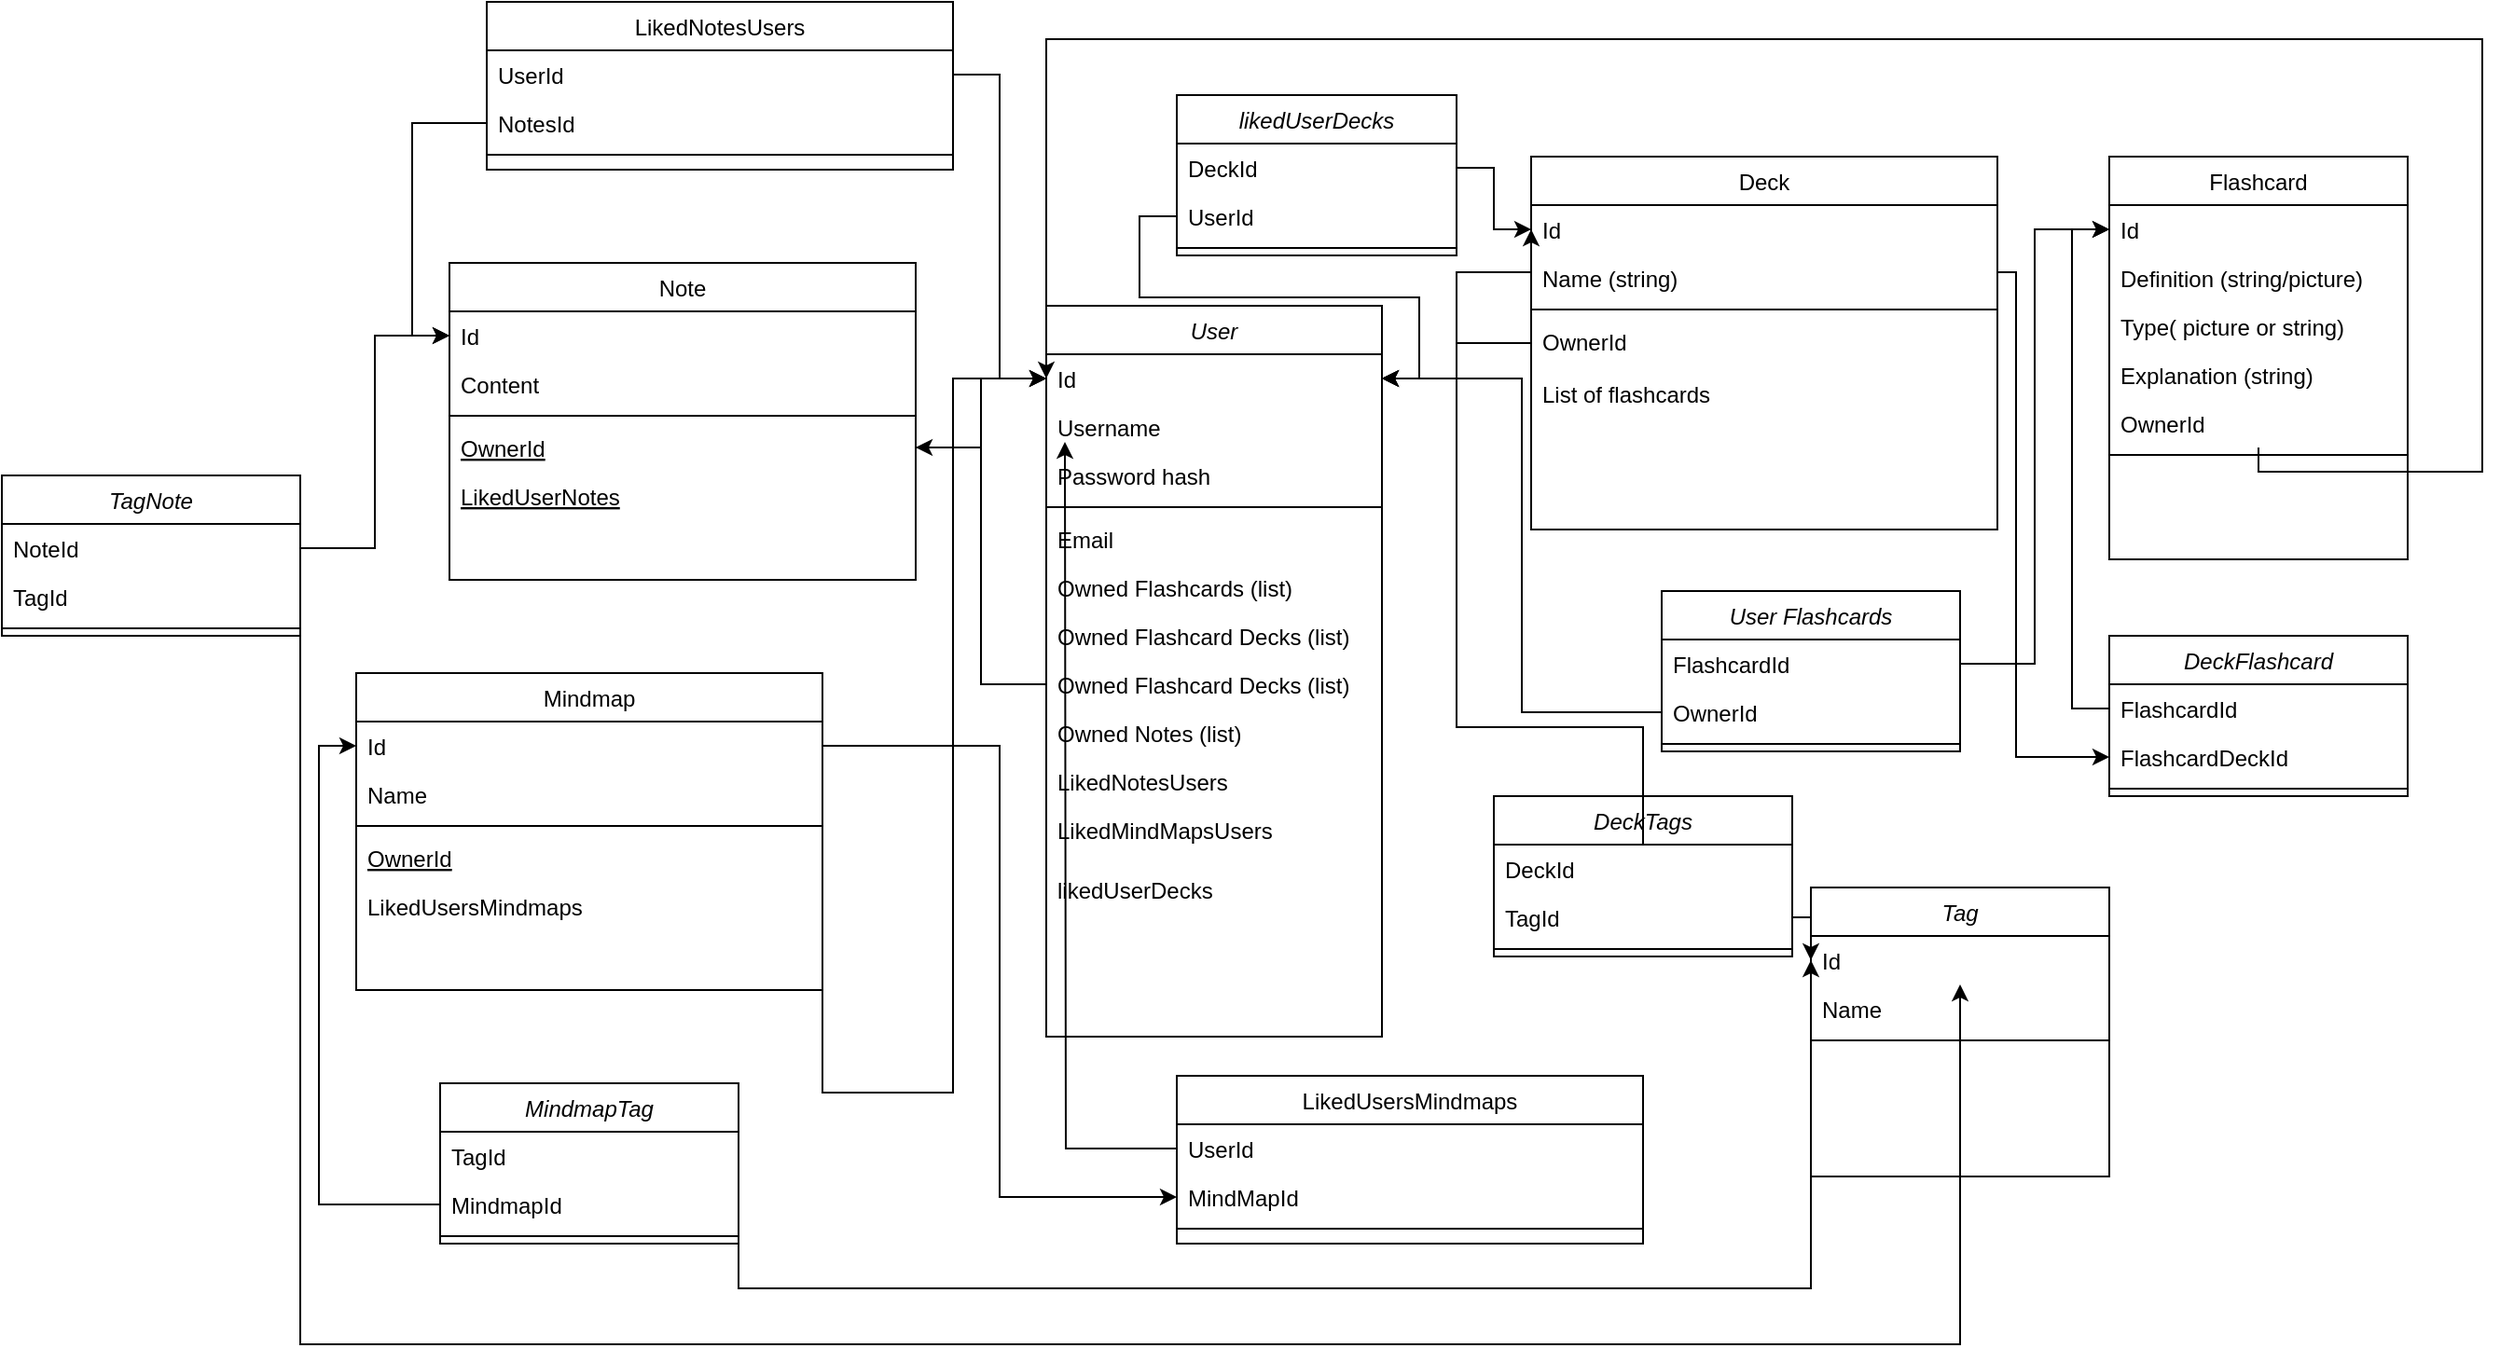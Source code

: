 <mxfile version="22.0.4" type="device">
  <diagram id="C5RBs43oDa-KdzZeNtuy" name="Page-1">
    <mxGraphModel dx="2059" dy="481" grid="1" gridSize="10" guides="1" tooltips="1" connect="1" arrows="1" fold="1" page="1" pageScale="1" pageWidth="827" pageHeight="1169" math="0" shadow="0">
      <root>
        <mxCell id="WIyWlLk6GJQsqaUBKTNV-0" />
        <mxCell id="WIyWlLk6GJQsqaUBKTNV-1" parent="WIyWlLk6GJQsqaUBKTNV-0" />
        <mxCell id="zkfFHV4jXpPFQw0GAbJ--0" value="User" style="swimlane;fontStyle=2;align=center;verticalAlign=top;childLayout=stackLayout;horizontal=1;startSize=26;horizontalStack=0;resizeParent=1;resizeLast=0;collapsible=1;marginBottom=0;rounded=0;shadow=0;strokeWidth=1;" parent="WIyWlLk6GJQsqaUBKTNV-1" vertex="1">
          <mxGeometry x="-30" y="273" width="180" height="392" as="geometry">
            <mxRectangle x="230" y="140" width="160" height="26" as="alternateBounds" />
          </mxGeometry>
        </mxCell>
        <mxCell id="zkfFHV4jXpPFQw0GAbJ--1" value="Id" style="text;align=left;verticalAlign=top;spacingLeft=4;spacingRight=4;overflow=hidden;rotatable=0;points=[[0,0.5],[1,0.5]];portConstraint=eastwest;" parent="zkfFHV4jXpPFQw0GAbJ--0" vertex="1">
          <mxGeometry y="26" width="180" height="26" as="geometry" />
        </mxCell>
        <mxCell id="zkfFHV4jXpPFQw0GAbJ--2" value="Username" style="text;align=left;verticalAlign=top;spacingLeft=4;spacingRight=4;overflow=hidden;rotatable=0;points=[[0,0.5],[1,0.5]];portConstraint=eastwest;rounded=0;shadow=0;html=0;" parent="zkfFHV4jXpPFQw0GAbJ--0" vertex="1">
          <mxGeometry y="52" width="180" height="26" as="geometry" />
        </mxCell>
        <mxCell id="MSj0FXOTKqocNX897HKU-66" value="Password hash&#xa;" style="text;align=left;verticalAlign=top;spacingLeft=4;spacingRight=4;overflow=hidden;rotatable=0;points=[[0,0.5],[1,0.5]];portConstraint=eastwest;rounded=0;shadow=0;html=0;" vertex="1" parent="zkfFHV4jXpPFQw0GAbJ--0">
          <mxGeometry y="78" width="180" height="26" as="geometry" />
        </mxCell>
        <mxCell id="zkfFHV4jXpPFQw0GAbJ--4" value="" style="line;html=1;strokeWidth=1;align=left;verticalAlign=middle;spacingTop=-1;spacingLeft=3;spacingRight=3;rotatable=0;labelPosition=right;points=[];portConstraint=eastwest;" parent="zkfFHV4jXpPFQw0GAbJ--0" vertex="1">
          <mxGeometry y="104" width="180" height="8" as="geometry" />
        </mxCell>
        <mxCell id="MSj0FXOTKqocNX897HKU-65" value="Email" style="text;align=left;verticalAlign=top;spacingLeft=4;spacingRight=4;overflow=hidden;rotatable=0;points=[[0,0.5],[1,0.5]];portConstraint=eastwest;rounded=0;shadow=0;html=0;" vertex="1" parent="zkfFHV4jXpPFQw0GAbJ--0">
          <mxGeometry y="112" width="180" height="26" as="geometry" />
        </mxCell>
        <mxCell id="zkfFHV4jXpPFQw0GAbJ--3" value="Owned Flashcards (list)" style="text;align=left;verticalAlign=top;spacingLeft=4;spacingRight=4;overflow=hidden;rotatable=0;points=[[0,0.5],[1,0.5]];portConstraint=eastwest;rounded=0;shadow=0;html=0;" parent="zkfFHV4jXpPFQw0GAbJ--0" vertex="1">
          <mxGeometry y="138" width="180" height="26" as="geometry" />
        </mxCell>
        <mxCell id="MSj0FXOTKqocNX897HKU-31" value="Owned Flashcard Decks (list)" style="text;align=left;verticalAlign=top;spacingLeft=4;spacingRight=4;overflow=hidden;rotatable=0;points=[[0,0.5],[1,0.5]];portConstraint=eastwest;rounded=0;shadow=0;html=0;" vertex="1" parent="zkfFHV4jXpPFQw0GAbJ--0">
          <mxGeometry y="164" width="180" height="26" as="geometry" />
        </mxCell>
        <mxCell id="MSj0FXOTKqocNX897HKU-20" value="Owned Flashcard Decks (list)" style="text;align=left;verticalAlign=top;spacingLeft=4;spacingRight=4;overflow=hidden;rotatable=0;points=[[0,0.5],[1,0.5]];portConstraint=eastwest;rounded=0;shadow=0;html=0;" vertex="1" parent="zkfFHV4jXpPFQw0GAbJ--0">
          <mxGeometry y="190" width="180" height="26" as="geometry" />
        </mxCell>
        <mxCell id="MSj0FXOTKqocNX897HKU-32" value="Owned Notes (list)" style="text;align=left;verticalAlign=top;spacingLeft=4;spacingRight=4;overflow=hidden;rotatable=0;points=[[0,0.5],[1,0.5]];portConstraint=eastwest;rounded=0;shadow=0;html=0;" vertex="1" parent="zkfFHV4jXpPFQw0GAbJ--0">
          <mxGeometry y="216" width="180" height="26" as="geometry" />
        </mxCell>
        <mxCell id="MSj0FXOTKqocNX897HKU-61" value="LikedNotesUsers" style="text;align=left;verticalAlign=top;spacingLeft=4;spacingRight=4;overflow=hidden;rotatable=0;points=[[0,0.5],[1,0.5]];portConstraint=eastwest;rounded=0;shadow=0;html=0;" vertex="1" parent="zkfFHV4jXpPFQw0GAbJ--0">
          <mxGeometry y="242" width="180" height="26" as="geometry" />
        </mxCell>
        <mxCell id="MSj0FXOTKqocNX897HKU-62" value="LikedMindMapsUsers" style="text;align=left;verticalAlign=top;spacingLeft=4;spacingRight=4;overflow=hidden;rotatable=0;points=[[0,0.5],[1,0.5]];portConstraint=eastwest;rounded=0;shadow=0;html=0;" vertex="1" parent="zkfFHV4jXpPFQw0GAbJ--0">
          <mxGeometry y="268" width="180" height="32" as="geometry" />
        </mxCell>
        <mxCell id="MSj0FXOTKqocNX897HKU-98" value="likedUserDecks" style="text;align=left;verticalAlign=top;spacingLeft=4;spacingRight=4;overflow=hidden;rotatable=0;points=[[0,0.5],[1,0.5]];portConstraint=eastwest;rounded=0;shadow=0;html=0;" vertex="1" parent="zkfFHV4jXpPFQw0GAbJ--0">
          <mxGeometry y="300" width="180" height="32" as="geometry" />
        </mxCell>
        <mxCell id="zkfFHV4jXpPFQw0GAbJ--6" value="Deck" style="swimlane;fontStyle=0;align=center;verticalAlign=top;childLayout=stackLayout;horizontal=1;startSize=26;horizontalStack=0;resizeParent=1;resizeLast=0;collapsible=1;marginBottom=0;rounded=0;shadow=0;strokeWidth=1;" parent="WIyWlLk6GJQsqaUBKTNV-1" vertex="1">
          <mxGeometry x="230" y="193" width="250" height="200" as="geometry">
            <mxRectangle x="130" y="380" width="160" height="26" as="alternateBounds" />
          </mxGeometry>
        </mxCell>
        <mxCell id="zkfFHV4jXpPFQw0GAbJ--7" value="Id " style="text;align=left;verticalAlign=top;spacingLeft=4;spacingRight=4;overflow=hidden;rotatable=0;points=[[0,0.5],[1,0.5]];portConstraint=eastwest;" parent="zkfFHV4jXpPFQw0GAbJ--6" vertex="1">
          <mxGeometry y="26" width="250" height="26" as="geometry" />
        </mxCell>
        <mxCell id="zkfFHV4jXpPFQw0GAbJ--8" value="Name (string)" style="text;align=left;verticalAlign=top;spacingLeft=4;spacingRight=4;overflow=hidden;rotatable=0;points=[[0,0.5],[1,0.5]];portConstraint=eastwest;rounded=0;shadow=0;html=0;" parent="zkfFHV4jXpPFQw0GAbJ--6" vertex="1">
          <mxGeometry y="52" width="250" height="26" as="geometry" />
        </mxCell>
        <mxCell id="zkfFHV4jXpPFQw0GAbJ--9" value="" style="line;html=1;strokeWidth=1;align=left;verticalAlign=middle;spacingTop=-1;spacingLeft=3;spacingRight=3;rotatable=0;labelPosition=right;points=[];portConstraint=eastwest;" parent="zkfFHV4jXpPFQw0GAbJ--6" vertex="1">
          <mxGeometry y="78" width="250" height="8" as="geometry" />
        </mxCell>
        <mxCell id="MSj0FXOTKqocNX897HKU-5" value="OwnerId" style="text;align=left;verticalAlign=top;spacingLeft=4;spacingRight=4;overflow=hidden;rotatable=0;points=[[0,0.5],[1,0.5]];portConstraint=eastwest;" vertex="1" parent="zkfFHV4jXpPFQw0GAbJ--6">
          <mxGeometry y="86" width="250" height="28" as="geometry" />
        </mxCell>
        <mxCell id="zkfFHV4jXpPFQw0GAbJ--11" value="List of flashcards" style="text;align=left;verticalAlign=top;spacingLeft=4;spacingRight=4;overflow=hidden;rotatable=0;points=[[0,0.5],[1,0.5]];portConstraint=eastwest;" parent="zkfFHV4jXpPFQw0GAbJ--6" vertex="1">
          <mxGeometry y="114" width="250" height="60" as="geometry" />
        </mxCell>
        <mxCell id="zkfFHV4jXpPFQw0GAbJ--17" value="Flashcard" style="swimlane;fontStyle=0;align=center;verticalAlign=top;childLayout=stackLayout;horizontal=1;startSize=26;horizontalStack=0;resizeParent=1;resizeLast=0;collapsible=1;marginBottom=0;rounded=0;shadow=0;strokeWidth=1;" parent="WIyWlLk6GJQsqaUBKTNV-1" vertex="1">
          <mxGeometry x="540" y="193" width="160" height="216" as="geometry">
            <mxRectangle x="550" y="140" width="160" height="26" as="alternateBounds" />
          </mxGeometry>
        </mxCell>
        <mxCell id="zkfFHV4jXpPFQw0GAbJ--18" value="Id" style="text;align=left;verticalAlign=top;spacingLeft=4;spacingRight=4;overflow=hidden;rotatable=0;points=[[0,0.5],[1,0.5]];portConstraint=eastwest;" parent="zkfFHV4jXpPFQw0GAbJ--17" vertex="1">
          <mxGeometry y="26" width="160" height="26" as="geometry" />
        </mxCell>
        <mxCell id="zkfFHV4jXpPFQw0GAbJ--19" value="Definition (string/picture)" style="text;align=left;verticalAlign=top;spacingLeft=4;spacingRight=4;overflow=hidden;rotatable=0;points=[[0,0.5],[1,0.5]];portConstraint=eastwest;rounded=0;shadow=0;html=0;" parent="zkfFHV4jXpPFQw0GAbJ--17" vertex="1">
          <mxGeometry y="52" width="160" height="26" as="geometry" />
        </mxCell>
        <mxCell id="zkfFHV4jXpPFQw0GAbJ--25" value="Type( picture or string)" style="text;align=left;verticalAlign=top;spacingLeft=4;spacingRight=4;overflow=hidden;rotatable=0;points=[[0,0.5],[1,0.5]];portConstraint=eastwest;" parent="zkfFHV4jXpPFQw0GAbJ--17" vertex="1">
          <mxGeometry y="78" width="160" height="26" as="geometry" />
        </mxCell>
        <mxCell id="zkfFHV4jXpPFQw0GAbJ--20" value="Explanation (string)" style="text;align=left;verticalAlign=top;spacingLeft=4;spacingRight=4;overflow=hidden;rotatable=0;points=[[0,0.5],[1,0.5]];portConstraint=eastwest;rounded=0;shadow=0;html=0;" parent="zkfFHV4jXpPFQw0GAbJ--17" vertex="1">
          <mxGeometry y="104" width="160" height="26" as="geometry" />
        </mxCell>
        <mxCell id="zkfFHV4jXpPFQw0GAbJ--21" value="OwnerId " style="text;align=left;verticalAlign=top;spacingLeft=4;spacingRight=4;overflow=hidden;rotatable=0;points=[[0,0.5],[1,0.5]];portConstraint=eastwest;rounded=0;shadow=0;html=0;" parent="zkfFHV4jXpPFQw0GAbJ--17" vertex="1">
          <mxGeometry y="130" width="160" height="26" as="geometry" />
        </mxCell>
        <mxCell id="zkfFHV4jXpPFQw0GAbJ--23" value="" style="line;html=1;strokeWidth=1;align=left;verticalAlign=middle;spacingTop=-1;spacingLeft=3;spacingRight=3;rotatable=0;labelPosition=right;points=[];portConstraint=eastwest;" parent="zkfFHV4jXpPFQw0GAbJ--17" vertex="1">
          <mxGeometry y="156" width="160" height="8" as="geometry" />
        </mxCell>
        <mxCell id="MSj0FXOTKqocNX897HKU-8" style="edgeStyle=orthogonalEdgeStyle;rounded=0;orthogonalLoop=1;jettySize=auto;html=1;exitX=0;exitY=0.5;exitDx=0;exitDy=0;entryX=1;entryY=0.5;entryDx=0;entryDy=0;" edge="1" parent="WIyWlLk6GJQsqaUBKTNV-1" source="MSj0FXOTKqocNX897HKU-5" target="zkfFHV4jXpPFQw0GAbJ--1">
          <mxGeometry relative="1" as="geometry" />
        </mxCell>
        <mxCell id="MSj0FXOTKqocNX897HKU-9" value="DeckFlashcard" style="swimlane;fontStyle=2;align=center;verticalAlign=top;childLayout=stackLayout;horizontal=1;startSize=26;horizontalStack=0;resizeParent=1;resizeLast=0;collapsible=1;marginBottom=0;rounded=0;shadow=0;strokeWidth=1;" vertex="1" parent="WIyWlLk6GJQsqaUBKTNV-1">
          <mxGeometry x="540" y="450" width="160" height="86" as="geometry">
            <mxRectangle x="230" y="140" width="160" height="26" as="alternateBounds" />
          </mxGeometry>
        </mxCell>
        <mxCell id="MSj0FXOTKqocNX897HKU-10" value="FlashcardId" style="text;align=left;verticalAlign=top;spacingLeft=4;spacingRight=4;overflow=hidden;rotatable=0;points=[[0,0.5],[1,0.5]];portConstraint=eastwest;" vertex="1" parent="MSj0FXOTKqocNX897HKU-9">
          <mxGeometry y="26" width="160" height="26" as="geometry" />
        </mxCell>
        <mxCell id="MSj0FXOTKqocNX897HKU-11" value="FlashcardDeckId" style="text;align=left;verticalAlign=top;spacingLeft=4;spacingRight=4;overflow=hidden;rotatable=0;points=[[0,0.5],[1,0.5]];portConstraint=eastwest;rounded=0;shadow=0;html=0;" vertex="1" parent="MSj0FXOTKqocNX897HKU-9">
          <mxGeometry y="52" width="160" height="26" as="geometry" />
        </mxCell>
        <mxCell id="MSj0FXOTKqocNX897HKU-13" value="" style="line;html=1;strokeWidth=1;align=left;verticalAlign=middle;spacingTop=-1;spacingLeft=3;spacingRight=3;rotatable=0;labelPosition=right;points=[];portConstraint=eastwest;" vertex="1" parent="MSj0FXOTKqocNX897HKU-9">
          <mxGeometry y="78" width="160" height="8" as="geometry" />
        </mxCell>
        <mxCell id="MSj0FXOTKqocNX897HKU-14" style="edgeStyle=orthogonalEdgeStyle;rounded=0;orthogonalLoop=1;jettySize=auto;html=1;exitX=1;exitY=0.5;exitDx=0;exitDy=0;entryX=0;entryY=0.5;entryDx=0;entryDy=0;" edge="1" parent="WIyWlLk6GJQsqaUBKTNV-1" source="zkfFHV4jXpPFQw0GAbJ--7" target="MSj0FXOTKqocNX897HKU-11">
          <mxGeometry relative="1" as="geometry">
            <Array as="points">
              <mxPoint x="490" y="255" />
              <mxPoint x="490" y="515" />
            </Array>
          </mxGeometry>
        </mxCell>
        <mxCell id="MSj0FXOTKqocNX897HKU-15" style="edgeStyle=orthogonalEdgeStyle;rounded=0;orthogonalLoop=1;jettySize=auto;html=1;exitX=0;exitY=0.5;exitDx=0;exitDy=0;entryX=0;entryY=0.5;entryDx=0;entryDy=0;" edge="1" parent="WIyWlLk6GJQsqaUBKTNV-1" source="MSj0FXOTKqocNX897HKU-10" target="zkfFHV4jXpPFQw0GAbJ--18">
          <mxGeometry relative="1" as="geometry" />
        </mxCell>
        <mxCell id="MSj0FXOTKqocNX897HKU-16" style="edgeStyle=orthogonalEdgeStyle;rounded=0;orthogonalLoop=1;jettySize=auto;html=1;entryX=0;entryY=0.5;entryDx=0;entryDy=0;" edge="1" parent="WIyWlLk6GJQsqaUBKTNV-1" source="zkfFHV4jXpPFQw0GAbJ--21" target="zkfFHV4jXpPFQw0GAbJ--1">
          <mxGeometry relative="1" as="geometry">
            <mxPoint x="760" y="160" as="sourcePoint" />
            <mxPoint x="10" y="230" as="targetPoint" />
            <Array as="points">
              <mxPoint x="620" y="362" />
              <mxPoint x="740" y="362" />
              <mxPoint x="740" y="130" />
              <mxPoint x="-30" y="130" />
            </Array>
          </mxGeometry>
        </mxCell>
        <mxCell id="MSj0FXOTKqocNX897HKU-22" value="Note" style="swimlane;fontStyle=0;align=center;verticalAlign=top;childLayout=stackLayout;horizontal=1;startSize=26;horizontalStack=0;resizeParent=1;resizeLast=0;collapsible=1;marginBottom=0;rounded=0;shadow=0;strokeWidth=1;" vertex="1" parent="WIyWlLk6GJQsqaUBKTNV-1">
          <mxGeometry x="-350" y="250" width="250" height="170" as="geometry">
            <mxRectangle x="130" y="380" width="160" height="26" as="alternateBounds" />
          </mxGeometry>
        </mxCell>
        <mxCell id="MSj0FXOTKqocNX897HKU-23" value="Id " style="text;align=left;verticalAlign=top;spacingLeft=4;spacingRight=4;overflow=hidden;rotatable=0;points=[[0,0.5],[1,0.5]];portConstraint=eastwest;" vertex="1" parent="MSj0FXOTKqocNX897HKU-22">
          <mxGeometry y="26" width="250" height="26" as="geometry" />
        </mxCell>
        <mxCell id="MSj0FXOTKqocNX897HKU-24" value="Content" style="text;align=left;verticalAlign=top;spacingLeft=4;spacingRight=4;overflow=hidden;rotatable=0;points=[[0,0.5],[1,0.5]];portConstraint=eastwest;rounded=0;shadow=0;html=0;" vertex="1" parent="MSj0FXOTKqocNX897HKU-22">
          <mxGeometry y="52" width="250" height="26" as="geometry" />
        </mxCell>
        <mxCell id="MSj0FXOTKqocNX897HKU-25" value="" style="line;html=1;strokeWidth=1;align=left;verticalAlign=middle;spacingTop=-1;spacingLeft=3;spacingRight=3;rotatable=0;labelPosition=right;points=[];portConstraint=eastwest;" vertex="1" parent="MSj0FXOTKqocNX897HKU-22">
          <mxGeometry y="78" width="250" height="8" as="geometry" />
        </mxCell>
        <mxCell id="MSj0FXOTKqocNX897HKU-26" value="OwnerId" style="text;align=left;verticalAlign=top;spacingLeft=4;spacingRight=4;overflow=hidden;rotatable=0;points=[[0,0.5],[1,0.5]];portConstraint=eastwest;fontStyle=4" vertex="1" parent="MSj0FXOTKqocNX897HKU-22">
          <mxGeometry y="86" width="250" height="26" as="geometry" />
        </mxCell>
        <mxCell id="MSj0FXOTKqocNX897HKU-64" value="LikedUserNotes" style="text;align=left;verticalAlign=top;spacingLeft=4;spacingRight=4;overflow=hidden;rotatable=0;points=[[0,0.5],[1,0.5]];portConstraint=eastwest;fontStyle=4" vertex="1" parent="MSj0FXOTKqocNX897HKU-22">
          <mxGeometry y="112" width="250" height="26" as="geometry" />
        </mxCell>
        <mxCell id="MSj0FXOTKqocNX897HKU-35" style="edgeStyle=orthogonalEdgeStyle;rounded=0;orthogonalLoop=1;jettySize=auto;html=1;exitX=1;exitY=0.5;exitDx=0;exitDy=0;" edge="1" parent="WIyWlLk6GJQsqaUBKTNV-1" source="MSj0FXOTKqocNX897HKU-26" target="zkfFHV4jXpPFQw0GAbJ--1">
          <mxGeometry relative="1" as="geometry" />
        </mxCell>
        <mxCell id="MSj0FXOTKqocNX897HKU-36" value="LikedNotesUsers" style="swimlane;fontStyle=0;align=center;verticalAlign=top;childLayout=stackLayout;horizontal=1;startSize=26;horizontalStack=0;resizeParent=1;resizeLast=0;collapsible=1;marginBottom=0;rounded=0;shadow=0;strokeWidth=1;" vertex="1" parent="WIyWlLk6GJQsqaUBKTNV-1">
          <mxGeometry x="-330" y="110" width="250" height="90" as="geometry">
            <mxRectangle x="130" y="380" width="160" height="26" as="alternateBounds" />
          </mxGeometry>
        </mxCell>
        <mxCell id="MSj0FXOTKqocNX897HKU-37" value="UserId" style="text;align=left;verticalAlign=top;spacingLeft=4;spacingRight=4;overflow=hidden;rotatable=0;points=[[0,0.5],[1,0.5]];portConstraint=eastwest;" vertex="1" parent="MSj0FXOTKqocNX897HKU-36">
          <mxGeometry y="26" width="250" height="26" as="geometry" />
        </mxCell>
        <mxCell id="MSj0FXOTKqocNX897HKU-38" value="NotesId" style="text;align=left;verticalAlign=top;spacingLeft=4;spacingRight=4;overflow=hidden;rotatable=0;points=[[0,0.5],[1,0.5]];portConstraint=eastwest;rounded=0;shadow=0;html=0;" vertex="1" parent="MSj0FXOTKqocNX897HKU-36">
          <mxGeometry y="52" width="250" height="26" as="geometry" />
        </mxCell>
        <mxCell id="MSj0FXOTKqocNX897HKU-39" value="" style="line;html=1;strokeWidth=1;align=left;verticalAlign=middle;spacingTop=-1;spacingLeft=3;spacingRight=3;rotatable=0;labelPosition=right;points=[];portConstraint=eastwest;" vertex="1" parent="MSj0FXOTKqocNX897HKU-36">
          <mxGeometry y="78" width="250" height="8" as="geometry" />
        </mxCell>
        <mxCell id="MSj0FXOTKqocNX897HKU-41" style="edgeStyle=orthogonalEdgeStyle;rounded=0;orthogonalLoop=1;jettySize=auto;html=1;entryX=0;entryY=0.5;entryDx=0;entryDy=0;" edge="1" parent="WIyWlLk6GJQsqaUBKTNV-1" source="MSj0FXOTKqocNX897HKU-37" target="zkfFHV4jXpPFQw0GAbJ--1">
          <mxGeometry relative="1" as="geometry" />
        </mxCell>
        <mxCell id="MSj0FXOTKqocNX897HKU-42" style="edgeStyle=orthogonalEdgeStyle;rounded=0;orthogonalLoop=1;jettySize=auto;html=1;entryX=0;entryY=0.5;entryDx=0;entryDy=0;" edge="1" parent="WIyWlLk6GJQsqaUBKTNV-1" source="MSj0FXOTKqocNX897HKU-38" target="MSj0FXOTKqocNX897HKU-23">
          <mxGeometry relative="1" as="geometry" />
        </mxCell>
        <mxCell id="MSj0FXOTKqocNX897HKU-45" value="Mindmap" style="swimlane;fontStyle=0;align=center;verticalAlign=top;childLayout=stackLayout;horizontal=1;startSize=26;horizontalStack=0;resizeParent=1;resizeLast=0;collapsible=1;marginBottom=0;rounded=0;shadow=0;strokeWidth=1;" vertex="1" parent="WIyWlLk6GJQsqaUBKTNV-1">
          <mxGeometry x="-400" y="470" width="250" height="170" as="geometry">
            <mxRectangle x="130" y="380" width="160" height="26" as="alternateBounds" />
          </mxGeometry>
        </mxCell>
        <mxCell id="MSj0FXOTKqocNX897HKU-46" value="Id " style="text;align=left;verticalAlign=top;spacingLeft=4;spacingRight=4;overflow=hidden;rotatable=0;points=[[0,0.5],[1,0.5]];portConstraint=eastwest;" vertex="1" parent="MSj0FXOTKqocNX897HKU-45">
          <mxGeometry y="26" width="250" height="26" as="geometry" />
        </mxCell>
        <mxCell id="MSj0FXOTKqocNX897HKU-47" value="Name" style="text;align=left;verticalAlign=top;spacingLeft=4;spacingRight=4;overflow=hidden;rotatable=0;points=[[0,0.5],[1,0.5]];portConstraint=eastwest;rounded=0;shadow=0;html=0;" vertex="1" parent="MSj0FXOTKqocNX897HKU-45">
          <mxGeometry y="52" width="250" height="26" as="geometry" />
        </mxCell>
        <mxCell id="MSj0FXOTKqocNX897HKU-48" value="" style="line;html=1;strokeWidth=1;align=left;verticalAlign=middle;spacingTop=-1;spacingLeft=3;spacingRight=3;rotatable=0;labelPosition=right;points=[];portConstraint=eastwest;" vertex="1" parent="MSj0FXOTKqocNX897HKU-45">
          <mxGeometry y="78" width="250" height="8" as="geometry" />
        </mxCell>
        <mxCell id="MSj0FXOTKqocNX897HKU-50" value="OwnerId" style="text;align=left;verticalAlign=top;spacingLeft=4;spacingRight=4;overflow=hidden;rotatable=0;points=[[0,0.5],[1,0.5]];portConstraint=eastwest;fontStyle=4" vertex="1" parent="MSj0FXOTKqocNX897HKU-45">
          <mxGeometry y="86" width="250" height="26" as="geometry" />
        </mxCell>
        <mxCell id="MSj0FXOTKqocNX897HKU-63" value="LikedUsersMindmaps" style="text;align=left;verticalAlign=top;spacingLeft=4;spacingRight=4;overflow=hidden;rotatable=0;points=[[0,0.5],[1,0.5]];portConstraint=eastwest;rounded=0;shadow=0;html=0;" vertex="1" parent="MSj0FXOTKqocNX897HKU-45">
          <mxGeometry y="112" width="250" height="26" as="geometry" />
        </mxCell>
        <mxCell id="MSj0FXOTKqocNX897HKU-53" value="" style="edgeStyle=orthogonalEdgeStyle;rounded=0;orthogonalLoop=1;jettySize=auto;html=1;" edge="1" parent="WIyWlLk6GJQsqaUBKTNV-1" source="MSj0FXOTKqocNX897HKU-20" target="MSj0FXOTKqocNX897HKU-26">
          <mxGeometry relative="1" as="geometry" />
        </mxCell>
        <mxCell id="MSj0FXOTKqocNX897HKU-54" style="edgeStyle=orthogonalEdgeStyle;rounded=0;orthogonalLoop=1;jettySize=auto;html=1;exitX=1;exitY=0.5;exitDx=0;exitDy=0;entryX=0;entryY=0.5;entryDx=0;entryDy=0;" edge="1" parent="WIyWlLk6GJQsqaUBKTNV-1" source="MSj0FXOTKqocNX897HKU-50" target="zkfFHV4jXpPFQw0GAbJ--1">
          <mxGeometry relative="1" as="geometry">
            <Array as="points">
              <mxPoint x="-80" y="695" />
              <mxPoint x="-80" y="312" />
            </Array>
          </mxGeometry>
        </mxCell>
        <mxCell id="MSj0FXOTKqocNX897HKU-55" value="LikedUsersMindmaps" style="swimlane;fontStyle=0;align=center;verticalAlign=top;childLayout=stackLayout;horizontal=1;startSize=26;horizontalStack=0;resizeParent=1;resizeLast=0;collapsible=1;marginBottom=0;rounded=0;shadow=0;strokeWidth=1;" vertex="1" parent="WIyWlLk6GJQsqaUBKTNV-1">
          <mxGeometry x="40" y="686" width="250" height="90" as="geometry">
            <mxRectangle x="130" y="380" width="160" height="26" as="alternateBounds" />
          </mxGeometry>
        </mxCell>
        <mxCell id="MSj0FXOTKqocNX897HKU-60" style="edgeStyle=orthogonalEdgeStyle;rounded=0;orthogonalLoop=1;jettySize=auto;html=1;exitX=0;exitY=0.5;exitDx=0;exitDy=0;" edge="1" parent="MSj0FXOTKqocNX897HKU-55" source="MSj0FXOTKqocNX897HKU-56">
          <mxGeometry relative="1" as="geometry">
            <mxPoint x="-60" y="-340" as="targetPoint" />
          </mxGeometry>
        </mxCell>
        <mxCell id="MSj0FXOTKqocNX897HKU-56" value="UserId" style="text;align=left;verticalAlign=top;spacingLeft=4;spacingRight=4;overflow=hidden;rotatable=0;points=[[0,0.5],[1,0.5]];portConstraint=eastwest;" vertex="1" parent="MSj0FXOTKqocNX897HKU-55">
          <mxGeometry y="26" width="250" height="26" as="geometry" />
        </mxCell>
        <mxCell id="MSj0FXOTKqocNX897HKU-57" value="MindMapId" style="text;align=left;verticalAlign=top;spacingLeft=4;spacingRight=4;overflow=hidden;rotatable=0;points=[[0,0.5],[1,0.5]];portConstraint=eastwest;rounded=0;shadow=0;html=0;" vertex="1" parent="MSj0FXOTKqocNX897HKU-55">
          <mxGeometry y="52" width="250" height="26" as="geometry" />
        </mxCell>
        <mxCell id="MSj0FXOTKqocNX897HKU-58" value="" style="line;html=1;strokeWidth=1;align=left;verticalAlign=middle;spacingTop=-1;spacingLeft=3;spacingRight=3;rotatable=0;labelPosition=right;points=[];portConstraint=eastwest;" vertex="1" parent="MSj0FXOTKqocNX897HKU-55">
          <mxGeometry y="78" width="250" height="8" as="geometry" />
        </mxCell>
        <mxCell id="MSj0FXOTKqocNX897HKU-59" style="edgeStyle=orthogonalEdgeStyle;rounded=0;orthogonalLoop=1;jettySize=auto;html=1;exitX=1;exitY=0.5;exitDx=0;exitDy=0;entryX=0;entryY=0.5;entryDx=0;entryDy=0;" edge="1" parent="WIyWlLk6GJQsqaUBKTNV-1" source="MSj0FXOTKqocNX897HKU-46" target="MSj0FXOTKqocNX897HKU-57">
          <mxGeometry relative="1" as="geometry" />
        </mxCell>
        <mxCell id="MSj0FXOTKqocNX897HKU-67" value="TagNote" style="swimlane;fontStyle=2;align=center;verticalAlign=top;childLayout=stackLayout;horizontal=1;startSize=26;horizontalStack=0;resizeParent=1;resizeLast=0;collapsible=1;marginBottom=0;rounded=0;shadow=0;strokeWidth=1;" vertex="1" parent="WIyWlLk6GJQsqaUBKTNV-1">
          <mxGeometry x="-590" y="364" width="160" height="86" as="geometry">
            <mxRectangle x="230" y="140" width="160" height="26" as="alternateBounds" />
          </mxGeometry>
        </mxCell>
        <mxCell id="MSj0FXOTKqocNX897HKU-68" value="NoteId" style="text;align=left;verticalAlign=top;spacingLeft=4;spacingRight=4;overflow=hidden;rotatable=0;points=[[0,0.5],[1,0.5]];portConstraint=eastwest;" vertex="1" parent="MSj0FXOTKqocNX897HKU-67">
          <mxGeometry y="26" width="160" height="26" as="geometry" />
        </mxCell>
        <mxCell id="MSj0FXOTKqocNX897HKU-69" value="TagId" style="text;align=left;verticalAlign=top;spacingLeft=4;spacingRight=4;overflow=hidden;rotatable=0;points=[[0,0.5],[1,0.5]];portConstraint=eastwest;rounded=0;shadow=0;html=0;" vertex="1" parent="MSj0FXOTKqocNX897HKU-67">
          <mxGeometry y="52" width="160" height="26" as="geometry" />
        </mxCell>
        <mxCell id="MSj0FXOTKqocNX897HKU-70" value="" style="line;html=1;strokeWidth=1;align=left;verticalAlign=middle;spacingTop=-1;spacingLeft=3;spacingRight=3;rotatable=0;labelPosition=right;points=[];portConstraint=eastwest;" vertex="1" parent="MSj0FXOTKqocNX897HKU-67">
          <mxGeometry y="78" width="160" height="8" as="geometry" />
        </mxCell>
        <mxCell id="MSj0FXOTKqocNX897HKU-71" value="MindmapTag" style="swimlane;fontStyle=2;align=center;verticalAlign=top;childLayout=stackLayout;horizontal=1;startSize=26;horizontalStack=0;resizeParent=1;resizeLast=0;collapsible=1;marginBottom=0;rounded=0;shadow=0;strokeWidth=1;" vertex="1" parent="WIyWlLk6GJQsqaUBKTNV-1">
          <mxGeometry x="-355" y="690" width="160" height="86" as="geometry">
            <mxRectangle x="230" y="140" width="160" height="26" as="alternateBounds" />
          </mxGeometry>
        </mxCell>
        <mxCell id="MSj0FXOTKqocNX897HKU-72" value="TagId" style="text;align=left;verticalAlign=top;spacingLeft=4;spacingRight=4;overflow=hidden;rotatable=0;points=[[0,0.5],[1,0.5]];portConstraint=eastwest;" vertex="1" parent="MSj0FXOTKqocNX897HKU-71">
          <mxGeometry y="26" width="160" height="26" as="geometry" />
        </mxCell>
        <mxCell id="MSj0FXOTKqocNX897HKU-73" value="MindmapId" style="text;align=left;verticalAlign=top;spacingLeft=4;spacingRight=4;overflow=hidden;rotatable=0;points=[[0,0.5],[1,0.5]];portConstraint=eastwest;rounded=0;shadow=0;html=0;" vertex="1" parent="MSj0FXOTKqocNX897HKU-71">
          <mxGeometry y="52" width="160" height="26" as="geometry" />
        </mxCell>
        <mxCell id="MSj0FXOTKqocNX897HKU-74" value="" style="line;html=1;strokeWidth=1;align=left;verticalAlign=middle;spacingTop=-1;spacingLeft=3;spacingRight=3;rotatable=0;labelPosition=right;points=[];portConstraint=eastwest;" vertex="1" parent="MSj0FXOTKqocNX897HKU-71">
          <mxGeometry y="78" width="160" height="8" as="geometry" />
        </mxCell>
        <mxCell id="MSj0FXOTKqocNX897HKU-75" value="DeckTags" style="swimlane;fontStyle=2;align=center;verticalAlign=top;childLayout=stackLayout;horizontal=1;startSize=26;horizontalStack=0;resizeParent=1;resizeLast=0;collapsible=1;marginBottom=0;rounded=0;shadow=0;strokeWidth=1;" vertex="1" parent="WIyWlLk6GJQsqaUBKTNV-1">
          <mxGeometry x="210" y="536" width="160" height="86" as="geometry">
            <mxRectangle x="230" y="140" width="160" height="26" as="alternateBounds" />
          </mxGeometry>
        </mxCell>
        <mxCell id="MSj0FXOTKqocNX897HKU-76" value="DeckId" style="text;align=left;verticalAlign=top;spacingLeft=4;spacingRight=4;overflow=hidden;rotatable=0;points=[[0,0.5],[1,0.5]];portConstraint=eastwest;" vertex="1" parent="MSj0FXOTKqocNX897HKU-75">
          <mxGeometry y="26" width="160" height="26" as="geometry" />
        </mxCell>
        <mxCell id="MSj0FXOTKqocNX897HKU-77" value="TagId" style="text;align=left;verticalAlign=top;spacingLeft=4;spacingRight=4;overflow=hidden;rotatable=0;points=[[0,0.5],[1,0.5]];portConstraint=eastwest;rounded=0;shadow=0;html=0;" vertex="1" parent="MSj0FXOTKqocNX897HKU-75">
          <mxGeometry y="52" width="160" height="26" as="geometry" />
        </mxCell>
        <mxCell id="MSj0FXOTKqocNX897HKU-78" value="" style="line;html=1;strokeWidth=1;align=left;verticalAlign=middle;spacingTop=-1;spacingLeft=3;spacingRight=3;rotatable=0;labelPosition=right;points=[];portConstraint=eastwest;" vertex="1" parent="MSj0FXOTKqocNX897HKU-75">
          <mxGeometry y="78" width="160" height="8" as="geometry" />
        </mxCell>
        <mxCell id="MSj0FXOTKqocNX897HKU-79" value="Tag" style="swimlane;fontStyle=2;align=center;verticalAlign=top;childLayout=stackLayout;horizontal=1;startSize=26;horizontalStack=0;resizeParent=1;resizeLast=0;collapsible=1;marginBottom=0;rounded=0;shadow=0;strokeWidth=1;" vertex="1" parent="WIyWlLk6GJQsqaUBKTNV-1">
          <mxGeometry x="380" y="585" width="160" height="155" as="geometry">
            <mxRectangle x="230" y="140" width="160" height="26" as="alternateBounds" />
          </mxGeometry>
        </mxCell>
        <mxCell id="MSj0FXOTKqocNX897HKU-80" value="Id" style="text;align=left;verticalAlign=top;spacingLeft=4;spacingRight=4;overflow=hidden;rotatable=0;points=[[0,0.5],[1,0.5]];portConstraint=eastwest;" vertex="1" parent="MSj0FXOTKqocNX897HKU-79">
          <mxGeometry y="26" width="160" height="26" as="geometry" />
        </mxCell>
        <mxCell id="MSj0FXOTKqocNX897HKU-81" value="Name" style="text;align=left;verticalAlign=top;spacingLeft=4;spacingRight=4;overflow=hidden;rotatable=0;points=[[0,0.5],[1,0.5]];portConstraint=eastwest;rounded=0;shadow=0;html=0;" vertex="1" parent="MSj0FXOTKqocNX897HKU-79">
          <mxGeometry y="52" width="160" height="26" as="geometry" />
        </mxCell>
        <mxCell id="MSj0FXOTKqocNX897HKU-82" value="" style="line;html=1;strokeWidth=1;align=left;verticalAlign=middle;spacingTop=-1;spacingLeft=3;spacingRight=3;rotatable=0;labelPosition=right;points=[];portConstraint=eastwest;" vertex="1" parent="MSj0FXOTKqocNX897HKU-79">
          <mxGeometry y="78" width="160" height="8" as="geometry" />
        </mxCell>
        <mxCell id="MSj0FXOTKqocNX897HKU-83" style="edgeStyle=orthogonalEdgeStyle;rounded=0;orthogonalLoop=1;jettySize=auto;html=1;entryX=0;entryY=0.5;entryDx=0;entryDy=0;" edge="1" parent="WIyWlLk6GJQsqaUBKTNV-1" source="MSj0FXOTKqocNX897HKU-76" target="zkfFHV4jXpPFQw0GAbJ--7">
          <mxGeometry relative="1" as="geometry">
            <Array as="points">
              <mxPoint x="190" y="499" />
              <mxPoint x="190" y="255" />
            </Array>
          </mxGeometry>
        </mxCell>
        <mxCell id="MSj0FXOTKqocNX897HKU-84" style="edgeStyle=orthogonalEdgeStyle;rounded=0;orthogonalLoop=1;jettySize=auto;html=1;exitX=1;exitY=0.5;exitDx=0;exitDy=0;entryX=0;entryY=0.5;entryDx=0;entryDy=0;" edge="1" parent="WIyWlLk6GJQsqaUBKTNV-1" source="MSj0FXOTKqocNX897HKU-77" target="MSj0FXOTKqocNX897HKU-80">
          <mxGeometry relative="1" as="geometry" />
        </mxCell>
        <mxCell id="MSj0FXOTKqocNX897HKU-86" style="edgeStyle=orthogonalEdgeStyle;rounded=0;orthogonalLoop=1;jettySize=auto;html=1;exitX=1;exitY=0.5;exitDx=0;exitDy=0;entryX=0;entryY=0.5;entryDx=0;entryDy=0;" edge="1" parent="WIyWlLk6GJQsqaUBKTNV-1" source="MSj0FXOTKqocNX897HKU-68" target="MSj0FXOTKqocNX897HKU-23">
          <mxGeometry relative="1" as="geometry" />
        </mxCell>
        <mxCell id="MSj0FXOTKqocNX897HKU-87" style="edgeStyle=orthogonalEdgeStyle;rounded=0;orthogonalLoop=1;jettySize=auto;html=1;exitX=1;exitY=0.5;exitDx=0;exitDy=0;" edge="1" parent="WIyWlLk6GJQsqaUBKTNV-1" source="MSj0FXOTKqocNX897HKU-69" target="MSj0FXOTKqocNX897HKU-80">
          <mxGeometry relative="1" as="geometry">
            <Array as="points">
              <mxPoint x="-430" y="830" />
              <mxPoint x="460" y="830" />
            </Array>
          </mxGeometry>
        </mxCell>
        <mxCell id="MSj0FXOTKqocNX897HKU-89" style="edgeStyle=orthogonalEdgeStyle;rounded=0;orthogonalLoop=1;jettySize=auto;html=1;entryX=0;entryY=0.5;entryDx=0;entryDy=0;" edge="1" parent="WIyWlLk6GJQsqaUBKTNV-1" source="MSj0FXOTKqocNX897HKU-73" target="MSj0FXOTKqocNX897HKU-46">
          <mxGeometry relative="1" as="geometry" />
        </mxCell>
        <mxCell id="MSj0FXOTKqocNX897HKU-90" style="edgeStyle=orthogonalEdgeStyle;rounded=0;orthogonalLoop=1;jettySize=auto;html=1;exitX=1;exitY=0.5;exitDx=0;exitDy=0;entryX=0;entryY=0.5;entryDx=0;entryDy=0;" edge="1" parent="WIyWlLk6GJQsqaUBKTNV-1" source="MSj0FXOTKqocNX897HKU-72" target="MSj0FXOTKqocNX897HKU-80">
          <mxGeometry relative="1" as="geometry">
            <Array as="points">
              <mxPoint x="-195" y="800" />
              <mxPoint x="380" y="800" />
            </Array>
          </mxGeometry>
        </mxCell>
        <mxCell id="MSj0FXOTKqocNX897HKU-92" value="likedUserDecks" style="swimlane;fontStyle=2;align=center;verticalAlign=top;childLayout=stackLayout;horizontal=1;startSize=26;horizontalStack=0;resizeParent=1;resizeLast=0;collapsible=1;marginBottom=0;rounded=0;shadow=0;strokeWidth=1;" vertex="1" parent="WIyWlLk6GJQsqaUBKTNV-1">
          <mxGeometry x="40" y="160" width="150" height="86" as="geometry">
            <mxRectangle x="230" y="140" width="160" height="26" as="alternateBounds" />
          </mxGeometry>
        </mxCell>
        <mxCell id="MSj0FXOTKqocNX897HKU-93" value="DeckId" style="text;align=left;verticalAlign=top;spacingLeft=4;spacingRight=4;overflow=hidden;rotatable=0;points=[[0,0.5],[1,0.5]];portConstraint=eastwest;" vertex="1" parent="MSj0FXOTKqocNX897HKU-92">
          <mxGeometry y="26" width="150" height="26" as="geometry" />
        </mxCell>
        <mxCell id="MSj0FXOTKqocNX897HKU-94" value="UserId" style="text;align=left;verticalAlign=top;spacingLeft=4;spacingRight=4;overflow=hidden;rotatable=0;points=[[0,0.5],[1,0.5]];portConstraint=eastwest;rounded=0;shadow=0;html=0;" vertex="1" parent="MSj0FXOTKqocNX897HKU-92">
          <mxGeometry y="52" width="150" height="26" as="geometry" />
        </mxCell>
        <mxCell id="MSj0FXOTKqocNX897HKU-95" value="" style="line;html=1;strokeWidth=1;align=left;verticalAlign=middle;spacingTop=-1;spacingLeft=3;spacingRight=3;rotatable=0;labelPosition=right;points=[];portConstraint=eastwest;" vertex="1" parent="MSj0FXOTKqocNX897HKU-92">
          <mxGeometry y="78" width="150" height="8" as="geometry" />
        </mxCell>
        <mxCell id="MSj0FXOTKqocNX897HKU-96" style="edgeStyle=orthogonalEdgeStyle;rounded=0;orthogonalLoop=1;jettySize=auto;html=1;entryX=0;entryY=0.5;entryDx=0;entryDy=0;" edge="1" parent="WIyWlLk6GJQsqaUBKTNV-1" source="MSj0FXOTKqocNX897HKU-93" target="zkfFHV4jXpPFQw0GAbJ--7">
          <mxGeometry relative="1" as="geometry" />
        </mxCell>
        <mxCell id="MSj0FXOTKqocNX897HKU-97" style="edgeStyle=orthogonalEdgeStyle;rounded=0;orthogonalLoop=1;jettySize=auto;html=1;" edge="1" parent="WIyWlLk6GJQsqaUBKTNV-1" source="MSj0FXOTKqocNX897HKU-94" target="zkfFHV4jXpPFQw0GAbJ--1">
          <mxGeometry relative="1" as="geometry" />
        </mxCell>
        <mxCell id="MSj0FXOTKqocNX897HKU-99" value="User Flashcards" style="swimlane;fontStyle=2;align=center;verticalAlign=top;childLayout=stackLayout;horizontal=1;startSize=26;horizontalStack=0;resizeParent=1;resizeLast=0;collapsible=1;marginBottom=0;rounded=0;shadow=0;strokeWidth=1;" vertex="1" parent="WIyWlLk6GJQsqaUBKTNV-1">
          <mxGeometry x="300" y="426" width="160" height="86" as="geometry">
            <mxRectangle x="230" y="140" width="160" height="26" as="alternateBounds" />
          </mxGeometry>
        </mxCell>
        <mxCell id="MSj0FXOTKqocNX897HKU-100" value="FlashcardId" style="text;align=left;verticalAlign=top;spacingLeft=4;spacingRight=4;overflow=hidden;rotatable=0;points=[[0,0.5],[1,0.5]];portConstraint=eastwest;" vertex="1" parent="MSj0FXOTKqocNX897HKU-99">
          <mxGeometry y="26" width="160" height="26" as="geometry" />
        </mxCell>
        <mxCell id="MSj0FXOTKqocNX897HKU-101" value="OwnerId" style="text;align=left;verticalAlign=top;spacingLeft=4;spacingRight=4;overflow=hidden;rotatable=0;points=[[0,0.5],[1,0.5]];portConstraint=eastwest;rounded=0;shadow=0;html=0;" vertex="1" parent="MSj0FXOTKqocNX897HKU-99">
          <mxGeometry y="52" width="160" height="26" as="geometry" />
        </mxCell>
        <mxCell id="MSj0FXOTKqocNX897HKU-102" value="" style="line;html=1;strokeWidth=1;align=left;verticalAlign=middle;spacingTop=-1;spacingLeft=3;spacingRight=3;rotatable=0;labelPosition=right;points=[];portConstraint=eastwest;" vertex="1" parent="MSj0FXOTKqocNX897HKU-99">
          <mxGeometry y="78" width="160" height="8" as="geometry" />
        </mxCell>
        <mxCell id="MSj0FXOTKqocNX897HKU-103" style="edgeStyle=orthogonalEdgeStyle;rounded=0;orthogonalLoop=1;jettySize=auto;html=1;exitX=1;exitY=0.5;exitDx=0;exitDy=0;entryX=0;entryY=0.5;entryDx=0;entryDy=0;" edge="1" parent="WIyWlLk6GJQsqaUBKTNV-1" source="MSj0FXOTKqocNX897HKU-100" target="zkfFHV4jXpPFQw0GAbJ--18">
          <mxGeometry relative="1" as="geometry" />
        </mxCell>
        <mxCell id="MSj0FXOTKqocNX897HKU-104" style="edgeStyle=orthogonalEdgeStyle;rounded=0;orthogonalLoop=1;jettySize=auto;html=1;entryX=1;entryY=0.5;entryDx=0;entryDy=0;" edge="1" parent="WIyWlLk6GJQsqaUBKTNV-1" source="MSj0FXOTKqocNX897HKU-101" target="zkfFHV4jXpPFQw0GAbJ--1">
          <mxGeometry relative="1" as="geometry" />
        </mxCell>
      </root>
    </mxGraphModel>
  </diagram>
</mxfile>
